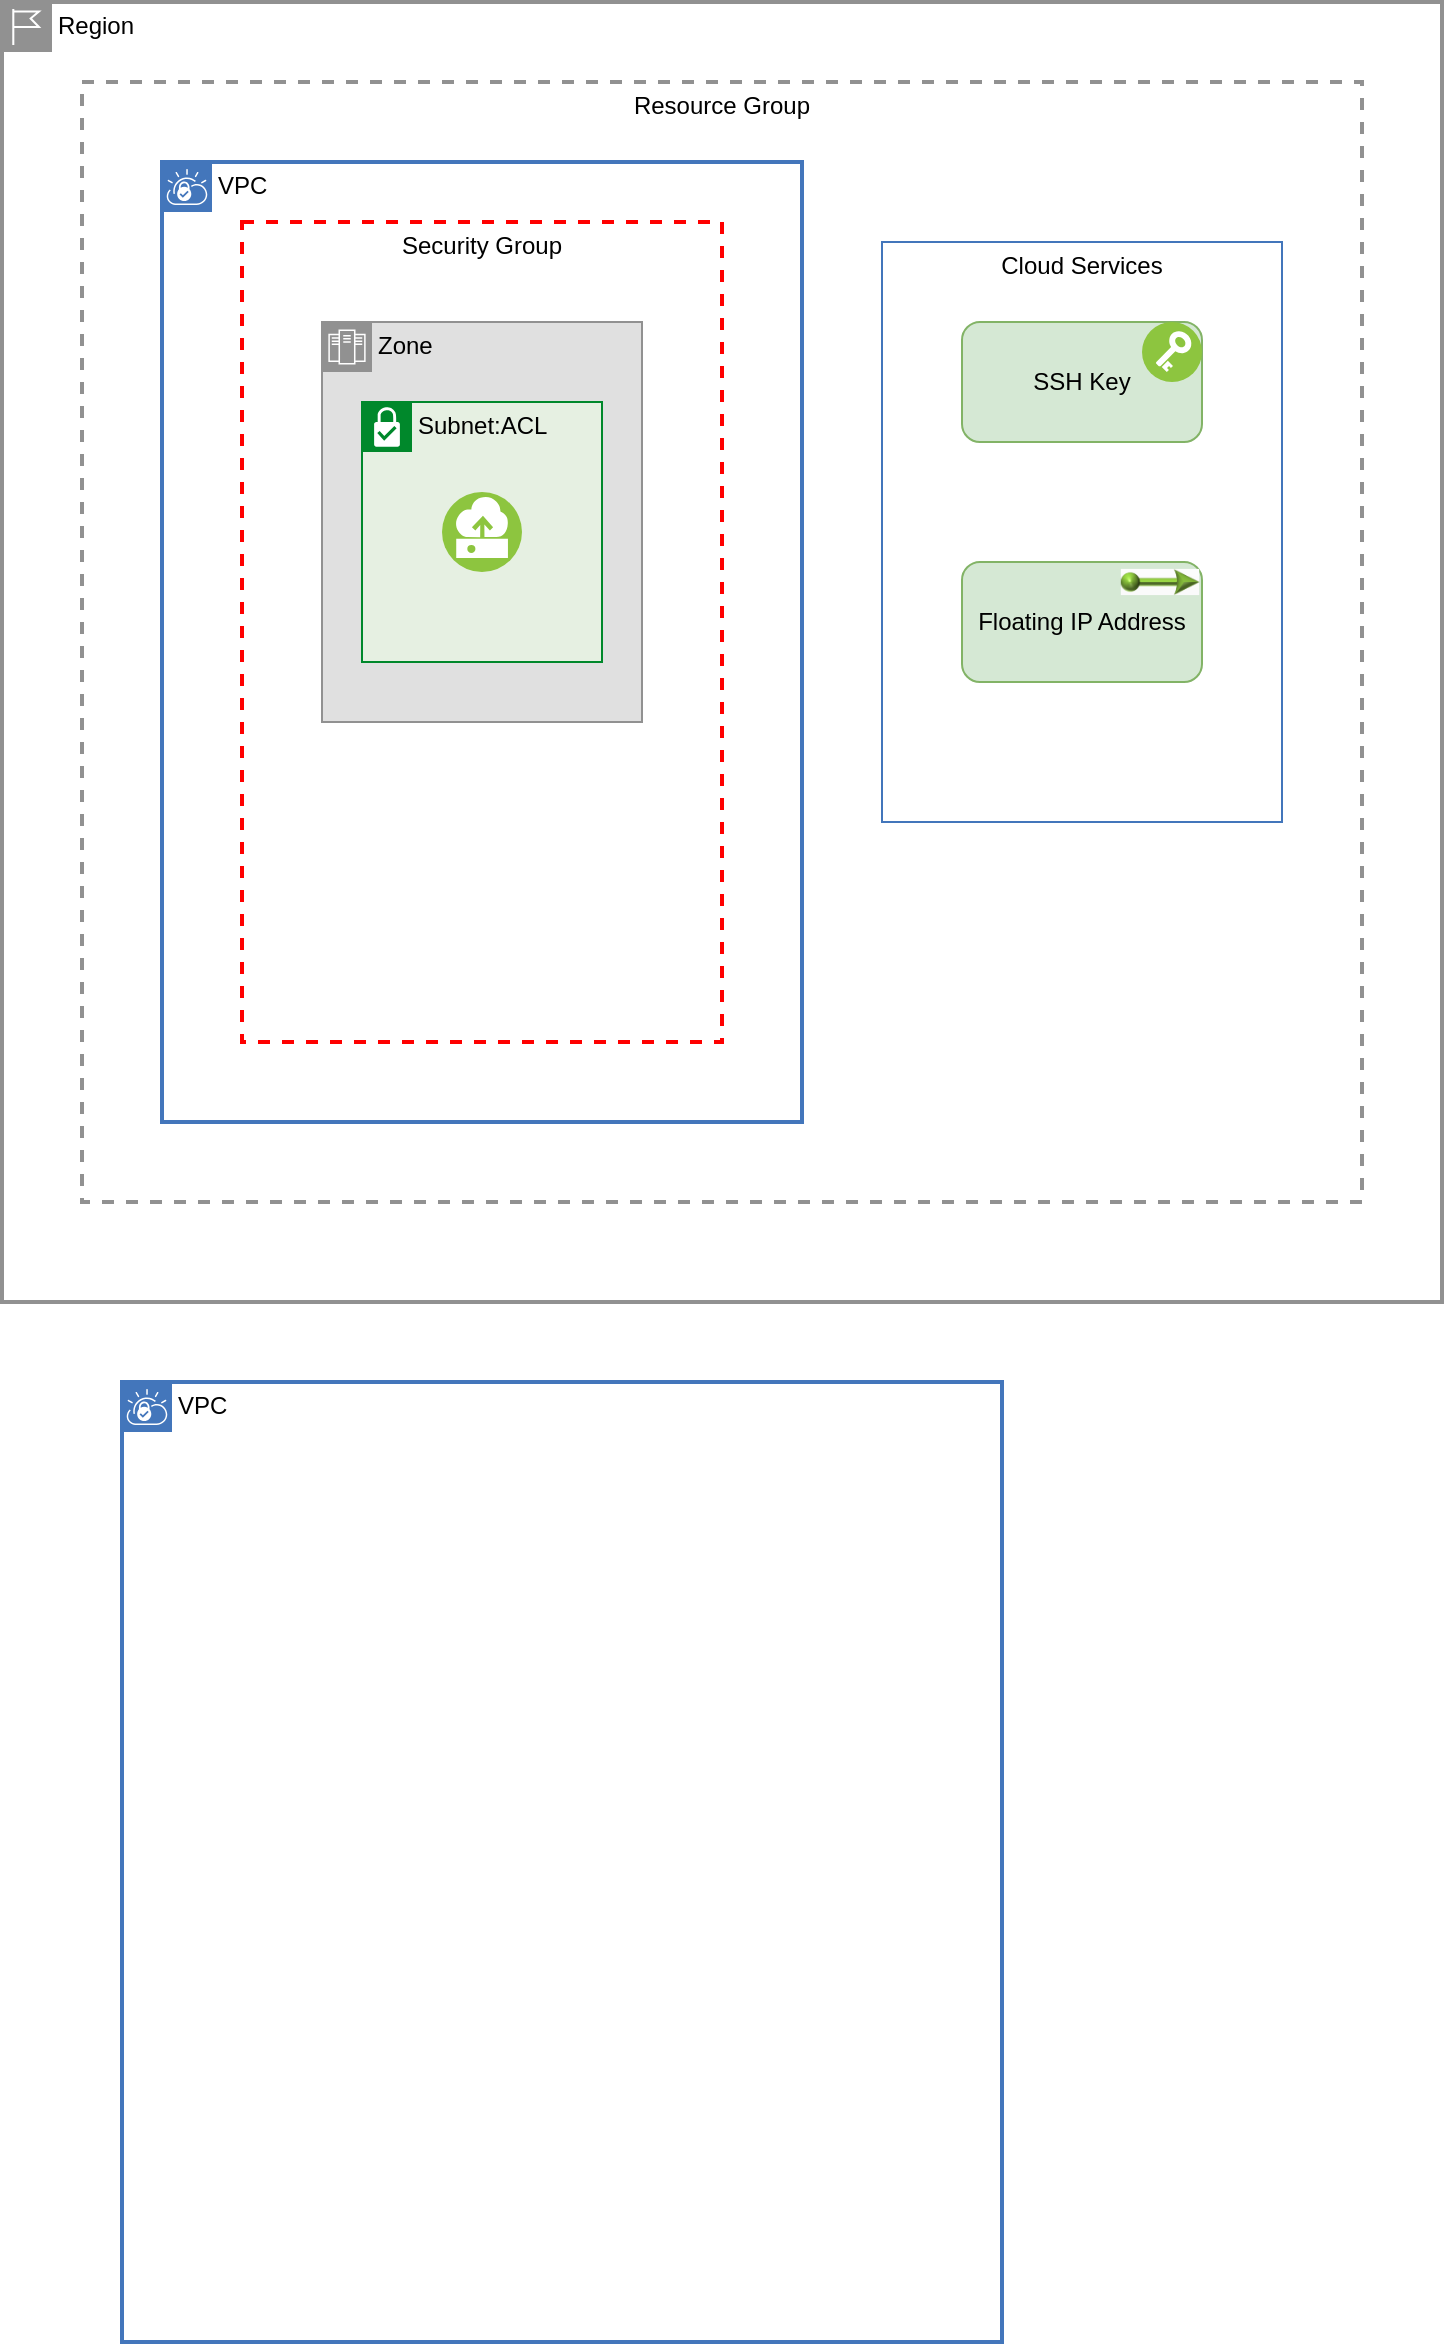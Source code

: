 <mxfile version="15.4.0" type="device"><diagram id="TftlZd4LQwTsOBvEEljB" name="Page-1"><mxGraphModel dx="946" dy="1772" grid="1" gridSize="10" guides="1" tooltips="1" connect="1" arrows="1" fold="1" page="1" pageScale="1" pageWidth="850" pageHeight="1100" math="0" shadow="0"><root><mxCell id="0"/><mxCell id="1" parent="0"/><mxCell id="2hTXrUEwJgfnDXswNNNb-1" value="Resource Group" style="fontStyle=0;verticalAlign=top;align=center;spacingTop=-2;fillColor=none;rounded=0;whiteSpace=wrap;html=1;strokeColor=#919191;strokeWidth=2;dashed=1;container=1;collapsible=0;expand=0;recursiveResize=0;" vertex="1" parent="1"><mxGeometry x="160" y="40" width="640" height="560" as="geometry"/></mxCell><mxCell id="2hTXrUEwJgfnDXswNNNb-3" value="Region" style="shape=mxgraph.ibm.box;prType=region;fontStyle=0;verticalAlign=top;align=left;spacingLeft=32;spacingTop=4;fillColor=none;rounded=0;whiteSpace=wrap;html=1;strokeColor=#919191;strokeWidth=2;dashed=0;container=1;spacing=-4;collapsible=0;expand=0;recursiveResize=0;" vertex="1" parent="2hTXrUEwJgfnDXswNNNb-1"><mxGeometry x="-40" y="-40" width="720" height="650" as="geometry"/></mxCell><mxCell id="2hTXrUEwJgfnDXswNNNb-4" value="VPC" style="shape=mxgraph.ibm.box;prType=vpc;fontStyle=0;verticalAlign=top;align=left;spacingLeft=32;spacingTop=4;fillColor=none;rounded=0;whiteSpace=wrap;html=1;strokeColor=#4376BB;strokeWidth=2;dashed=0;container=1;spacing=-4;collapsible=0;expand=0;recursiveResize=0;" vertex="1" parent="2hTXrUEwJgfnDXswNNNb-3"><mxGeometry x="80" y="80" width="320" height="480" as="geometry"/></mxCell><mxCell id="2hTXrUEwJgfnDXswNNNb-7" value="Security Group" style="fontStyle=0;verticalAlign=top;align=center;spacingTop=-2;fillColor=none;rounded=0;whiteSpace=wrap;html=1;strokeColor=#FF0000;strokeWidth=2;dashed=1;container=1;collapsible=0;expand=0;recursiveResize=0;" vertex="1" parent="2hTXrUEwJgfnDXswNNNb-4"><mxGeometry x="40" y="30" width="240" height="410" as="geometry"/></mxCell><mxCell id="2hTXrUEwJgfnDXswNNNb-5" value="Zone" style="shape=mxgraph.ibm.box;prType=zone;fontStyle=0;verticalAlign=top;align=left;spacingLeft=32;spacingTop=4;fillColor=#E0E0E0;rounded=0;whiteSpace=wrap;html=1;strokeColor=#919191;strokeWidth=1;dashed=0;container=1;spacing=-4;collapsible=0;expand=0;recursiveResize=0;" vertex="1" parent="2hTXrUEwJgfnDXswNNNb-7"><mxGeometry x="40" y="50" width="160" height="200" as="geometry"/></mxCell><mxCell id="2hTXrUEwJgfnDXswNNNb-6" value="Subnet:ACL" style="shape=mxgraph.ibm.box;prType=subnet;fontStyle=0;verticalAlign=top;align=left;spacingLeft=32;spacingTop=4;fillColor=#E6F0E2;rounded=0;whiteSpace=wrap;html=1;strokeColor=#00882B;strokeWidth=1;dashed=0;container=1;spacing=-4;collapsible=0;expand=0;recursiveResize=0;" vertex="1" parent="2hTXrUEwJgfnDXswNNNb-5"><mxGeometry x="20" y="40" width="120" height="130" as="geometry"/></mxCell><mxCell id="2hTXrUEwJgfnDXswNNNb-8" value="" style="aspect=fixed;perimeter=ellipsePerimeter;html=1;align=center;shadow=0;dashed=0;fontColor=#4277BB;labelBackgroundColor=#ffffff;fontSize=12;spacingTop=3;image;image=img/lib/ibm/vpc/Instance.svg;" vertex="1" parent="2hTXrUEwJgfnDXswNNNb-6"><mxGeometry x="40" y="45" width="40" height="40" as="geometry"/></mxCell><mxCell id="2hTXrUEwJgfnDXswNNNb-9" value="Cloud Services" style="fontStyle=0;verticalAlign=top;align=center;spacingTop=-2;fillColor=none;rounded=0;whiteSpace=wrap;html=1;strokeColor=#4376BB;strokeWidth=1;dashed=0;container=1;collapsible=0;expand=0;recursiveResize=0;" vertex="1" parent="2hTXrUEwJgfnDXswNNNb-3"><mxGeometry x="440" y="120" width="200" height="290" as="geometry"/></mxCell><mxCell id="2hTXrUEwJgfnDXswNNNb-10" value="SSH Key" style="rounded=1;whiteSpace=wrap;html=1;fillColor=#d5e8d4;strokeColor=#82b366;" vertex="1" parent="2hTXrUEwJgfnDXswNNNb-9"><mxGeometry x="40" y="40" width="120" height="60" as="geometry"/></mxCell><mxCell id="2hTXrUEwJgfnDXswNNNb-11" value="Floating IP Address" style="rounded=1;whiteSpace=wrap;html=1;fillColor=#d5e8d4;strokeColor=#82b366;" vertex="1" parent="2hTXrUEwJgfnDXswNNNb-9"><mxGeometry x="40" y="160" width="120" height="60" as="geometry"/></mxCell><mxCell id="2hTXrUEwJgfnDXswNNNb-12" value="" style="aspect=fixed;perimeter=ellipsePerimeter;html=1;align=center;shadow=0;dashed=0;fontColor=#4277BB;labelBackgroundColor=#ffffff;fontSize=12;spacingTop=3;image;image=img/lib/ibm/vpc/FloatingIP.svg;" vertex="1" parent="2hTXrUEwJgfnDXswNNNb-9"><mxGeometry x="119" y="150" width="40" height="40" as="geometry"/></mxCell><mxCell id="2hTXrUEwJgfnDXswNNNb-13" value="" style="aspect=fixed;perimeter=ellipsePerimeter;html=1;align=center;shadow=0;dashed=0;fontColor=#4277BB;labelBackgroundColor=#ffffff;fontSize=12;spacingTop=3;image;image=img/lib/ibm/vpc/Key.svg;" vertex="1" parent="2hTXrUEwJgfnDXswNNNb-9"><mxGeometry x="130" y="40" width="30" height="30" as="geometry"/></mxCell><mxCell id="2hTXrUEwJgfnDXswNNNb-2" value="VPC" style="shape=mxgraph.ibm.box;prType=vpc;fontStyle=0;verticalAlign=top;align=left;spacingLeft=32;spacingTop=4;fillColor=none;rounded=0;whiteSpace=wrap;html=1;strokeColor=#4376BB;strokeWidth=2;dashed=0;container=1;spacing=-4;collapsible=0;expand=0;recursiveResize=0;" vertex="1" parent="1"><mxGeometry x="180" y="690" width="440" height="480" as="geometry"/></mxCell></root></mxGraphModel></diagram></mxfile>